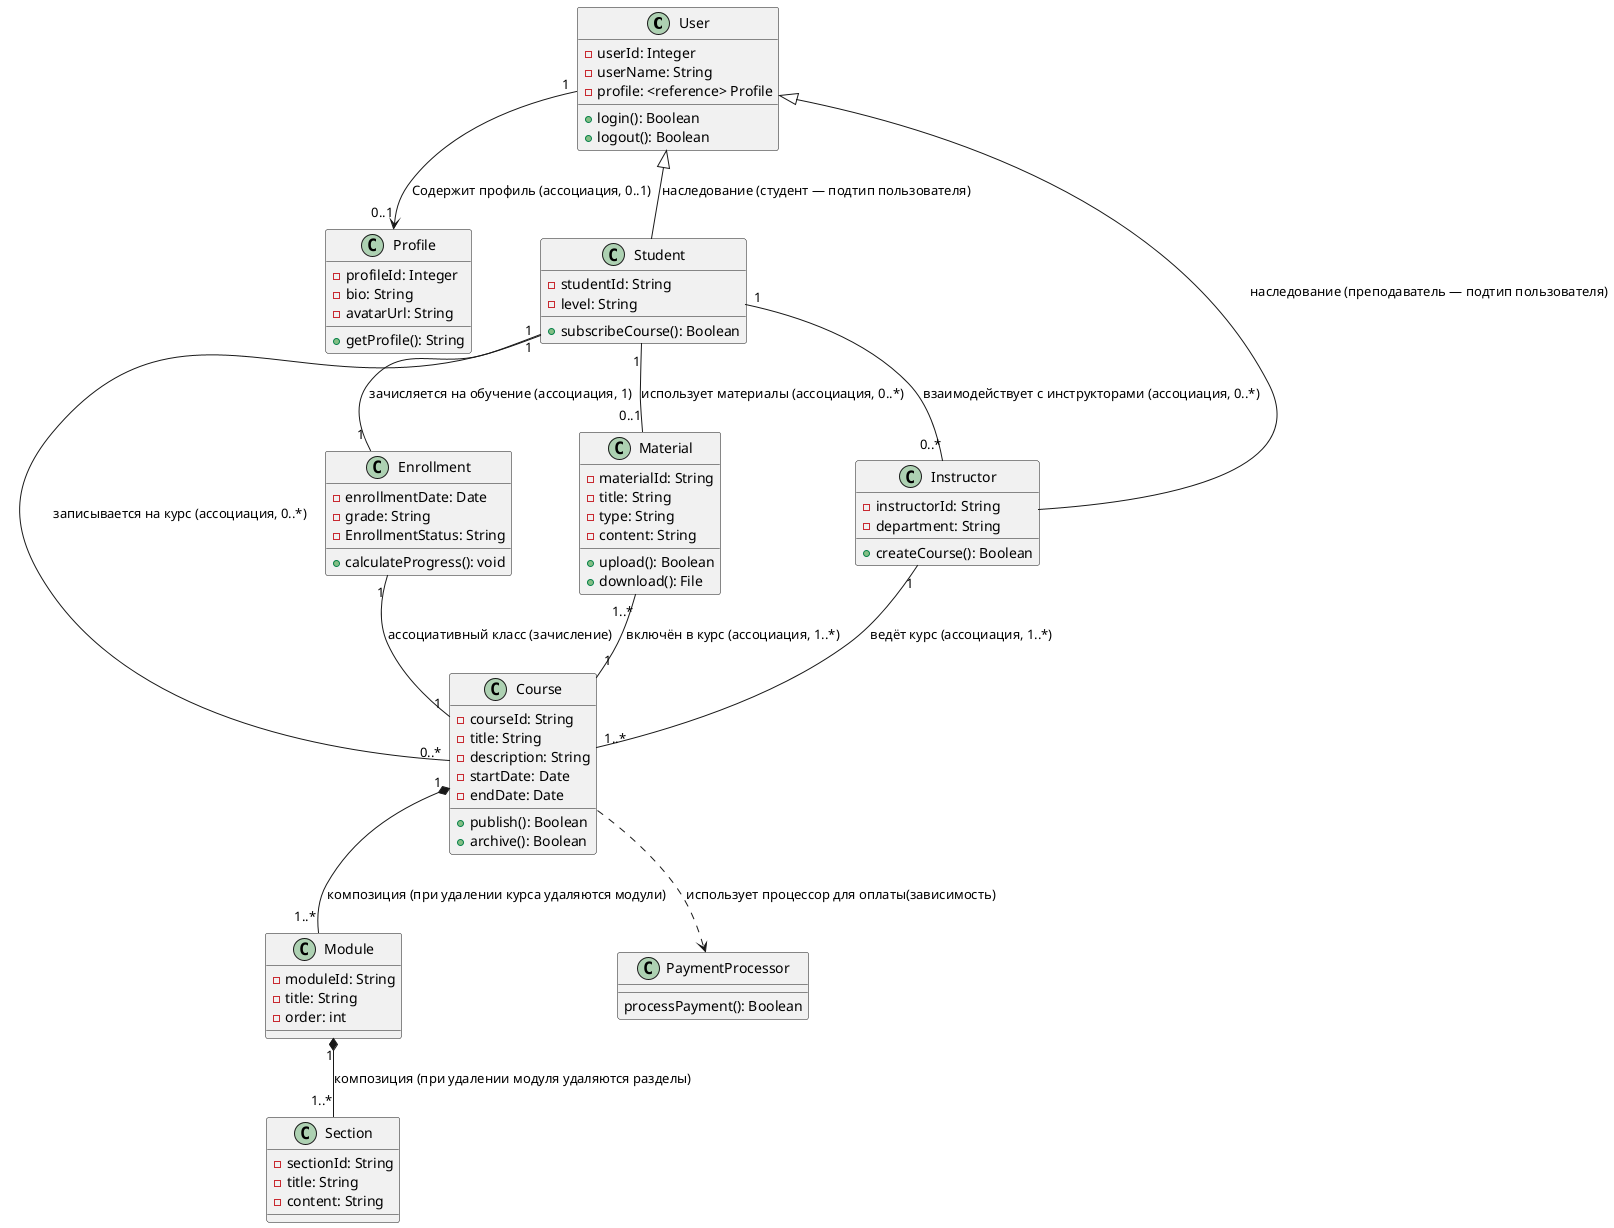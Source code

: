 @startuml

' Пользователь
class User {
    -userId: Integer
    -userName: String
    -profile: <reference> Profile
    +login(): Boolean
    +logout(): Boolean
}

' Профиль
class Profile {
    -profileId: Integer
    -bio: String
    -avatarUrl: String
    +getProfile(): String
}

' Студент
class Student {
    -studentId: String
    -level: String
    +subscribeCourse(): Boolean
}

' Инструктор
class Instructor {
    -instructorId: String
    -department: String
    +createCourse(): Boolean
}

' Курс
class Course {
    -courseId: String
    -title: String
    -description: String
    -startDate: Date
    -endDate: Date
    +publish(): Boolean
    +archive(): Boolean
}

' Зачисление
class Enrollment {
    -enrollmentDate: Date
    -grade: String
    -EnrollmentStatus: String
    +calculateProgress(): void
}

' Материал
class Material {
    -materialId: String
    -title: String
    -type: String
    -content: String
    +upload(): Boolean
    +download(): File
}

' Модуль
class Module {
  - moduleId: String
  - title: String
  - order: int
}

' Секция
class Section {
  - sectionId: String
  - title: String
  - content: String
}

' Платеж
class PaymentProcessor {
    processPayment(): Boolean
}

User "1"--> "0..1" Profile: Содержит профиль (ассоциация, 0..1)

User <|-- Student : "наследование (студент — подтип пользователя)"
User <|-- Instructor : "наследование (преподаватель — подтип пользователя)"

Student "1" -- "0..*" Course : "записывается на курс (ассоциация, 0..*)"
Student "1" -- "0..1" Material : "использует материалы (ассоциация, 0..*)"
Student "1" -- "1" Enrollment: "зачисляется на обучение (ассоциация, 1)"
Student "1" -- "0..*" Instructor: "взаимодействует с инструкторами (ассоциация, 0..*)"

Instructor "1" -- "1..*" Course : "ведёт курс (ассоциация, 1..*)"

Enrollment "1" -- "1" Course : "ассоциативный класс (зачисление)"
Material "1..*" -- "1" Course : "включён в курс (ассоциация, 1..*)"
Course ..> PaymentProcessor : "использует процессор для оплаты(зависимость)"

Course "1" *-- "1..*" Module : "композиция (при удалении курса удаляются модули)"
Module "1" *-- "1..*" Section : "композиция (при удалении модуля удаляются разделы)"





@enduml